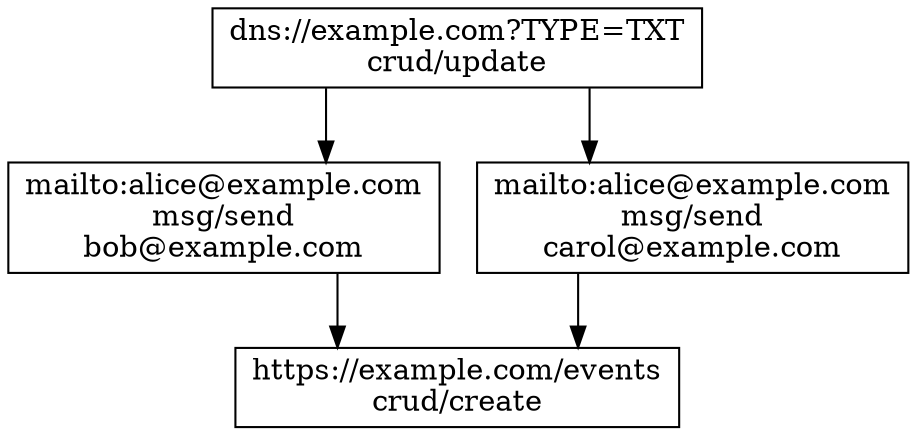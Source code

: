 digraph {
    splines  = ortho

    node [shape = box]

    top -> left  -> bottom
    top -> right -> bottom

    top    [label = "dns://example.com?TYPE=TXT\ncrud/update"]
    right  [label = "mailto:alice@example.com\nmsg/send\ncarol@example.com"]

    left   [label = "mailto:alice@example.com\nmsg/send\nbob@example.com"]
    bottom [label = "https://example.com/events\ncrud/create"]
}
